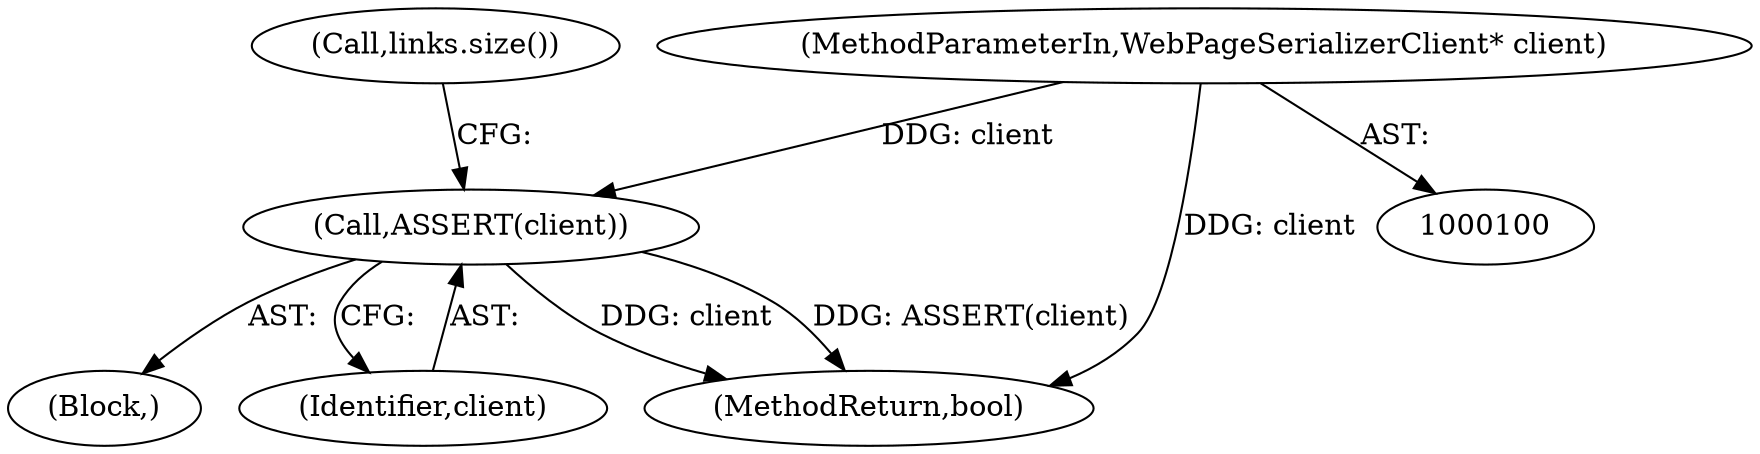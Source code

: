 digraph "1_Chrome_7f0126ff011142c8619b10a6e64d04d1745c503a_8@pointer" {
"1000110" [label="(Call,ASSERT(client))"];
"1000103" [label="(MethodParameterIn,WebPageSerializerClient* client)"];
"1000107" [label="(Block,)"];
"1000114" [label="(Call,links.size())"];
"1000110" [label="(Call,ASSERT(client))"];
"1000111" [label="(Identifier,client)"];
"1000174" [label="(MethodReturn,bool)"];
"1000103" [label="(MethodParameterIn,WebPageSerializerClient* client)"];
"1000110" -> "1000107"  [label="AST: "];
"1000110" -> "1000111"  [label="CFG: "];
"1000111" -> "1000110"  [label="AST: "];
"1000114" -> "1000110"  [label="CFG: "];
"1000110" -> "1000174"  [label="DDG: client"];
"1000110" -> "1000174"  [label="DDG: ASSERT(client)"];
"1000103" -> "1000110"  [label="DDG: client"];
"1000103" -> "1000100"  [label="AST: "];
"1000103" -> "1000174"  [label="DDG: client"];
}
